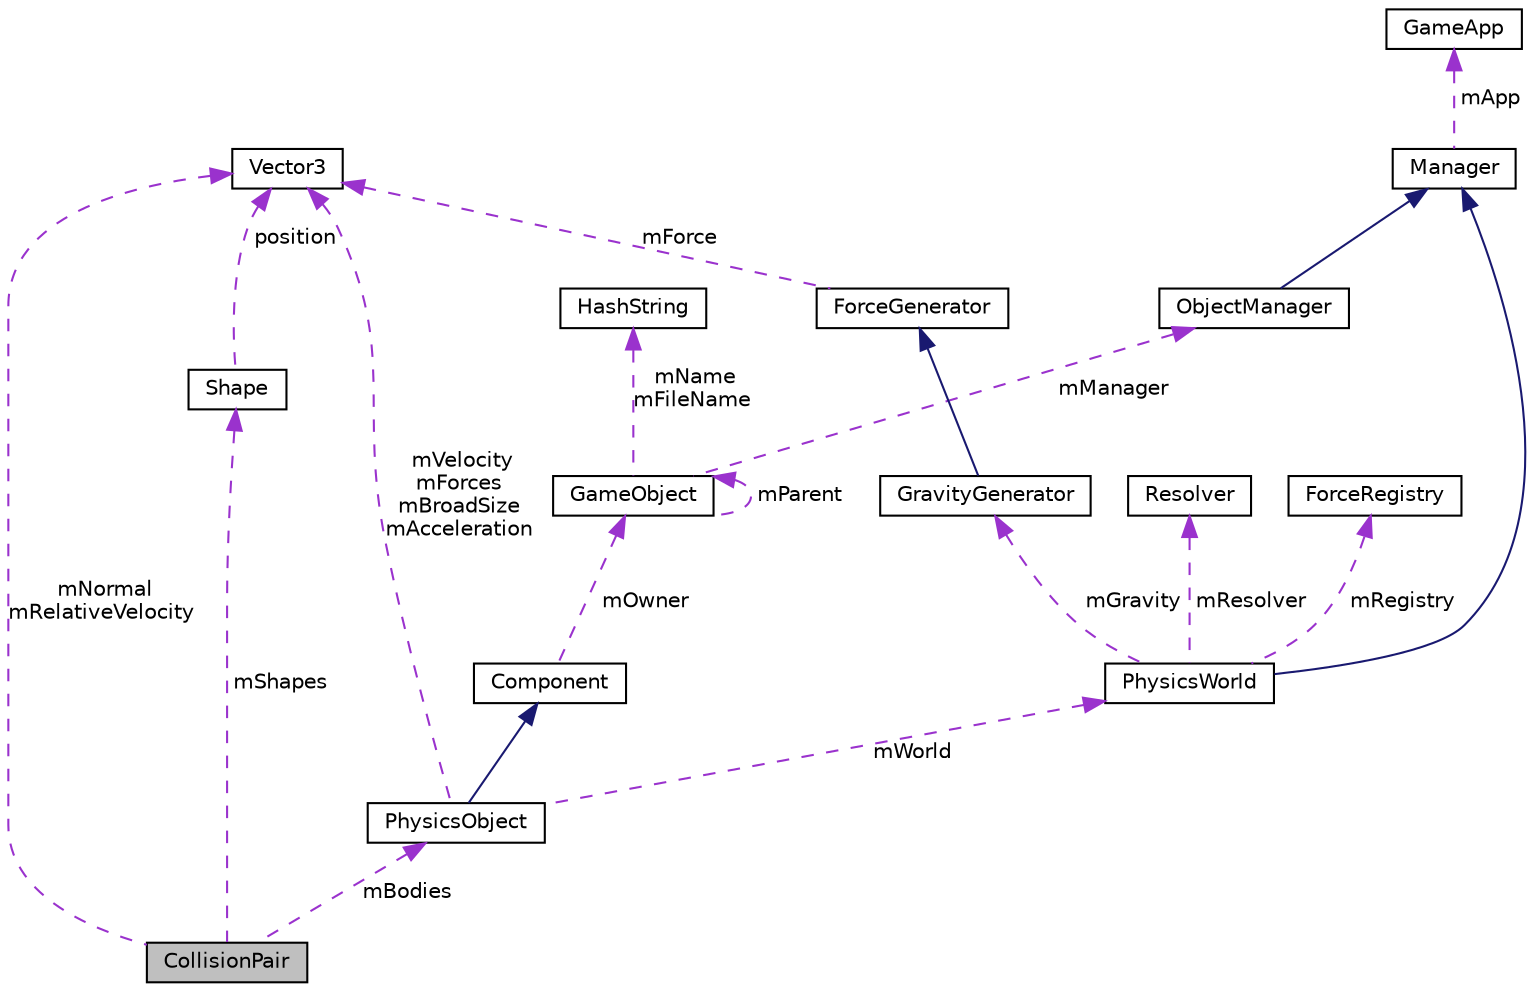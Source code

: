 digraph "CollisionPair"
{
  edge [fontname="Helvetica",fontsize="10",labelfontname="Helvetica",labelfontsize="10"];
  node [fontname="Helvetica",fontsize="10",shape=record];
  Node1 [label="CollisionPair",height=0.2,width=0.4,color="black", fillcolor="grey75", style="filled", fontcolor="black"];
  Node2 -> Node1 [dir="back",color="darkorchid3",fontsize="10",style="dashed",label=" mNormal\nmRelativeVelocity" ,fontname="Helvetica"];
  Node2 [label="Vector3",height=0.2,width=0.4,color="black", fillcolor="white", style="filled",URL="$structVector3.html"];
  Node3 -> Node1 [dir="back",color="darkorchid3",fontsize="10",style="dashed",label=" mShapes" ,fontname="Helvetica"];
  Node3 [label="Shape",height=0.2,width=0.4,color="black", fillcolor="white", style="filled",URL="$structShape.html"];
  Node2 -> Node3 [dir="back",color="darkorchid3",fontsize="10",style="dashed",label=" position" ,fontname="Helvetica"];
  Node4 -> Node1 [dir="back",color="darkorchid3",fontsize="10",style="dashed",label=" mBodies" ,fontname="Helvetica"];
  Node4 [label="PhysicsObject",height=0.2,width=0.4,color="black", fillcolor="white", style="filled",URL="$classPhysicsObject.html"];
  Node5 -> Node4 [dir="back",color="midnightblue",fontsize="10",style="solid",fontname="Helvetica"];
  Node5 [label="Component",height=0.2,width=0.4,color="black", fillcolor="white", style="filled",URL="$classComponent.html"];
  Node6 -> Node5 [dir="back",color="darkorchid3",fontsize="10",style="dashed",label=" mOwner" ,fontname="Helvetica"];
  Node6 [label="GameObject",height=0.2,width=0.4,color="black", fillcolor="white", style="filled",URL="$classGameObject.html"];
  Node6 -> Node6 [dir="back",color="darkorchid3",fontsize="10",style="dashed",label=" mParent" ,fontname="Helvetica"];
  Node7 -> Node6 [dir="back",color="darkorchid3",fontsize="10",style="dashed",label=" mManager" ,fontname="Helvetica"];
  Node7 [label="ObjectManager",height=0.2,width=0.4,color="black", fillcolor="white", style="filled",URL="$classObjectManager.html"];
  Node8 -> Node7 [dir="back",color="midnightblue",fontsize="10",style="solid",fontname="Helvetica"];
  Node8 [label="Manager",height=0.2,width=0.4,color="black", fillcolor="white", style="filled",URL="$classManager.html"];
  Node9 -> Node8 [dir="back",color="darkorchid3",fontsize="10",style="dashed",label=" mApp" ,fontname="Helvetica"];
  Node9 [label="GameApp",height=0.2,width=0.4,color="black", fillcolor="white", style="filled",URL="$classGameApp.html"];
  Node10 -> Node6 [dir="back",color="darkorchid3",fontsize="10",style="dashed",label=" mName\nmFileName" ,fontname="Helvetica"];
  Node10 [label="HashString",height=0.2,width=0.4,color="black", fillcolor="white", style="filled",URL="$classHashString.html"];
  Node11 -> Node4 [dir="back",color="darkorchid3",fontsize="10",style="dashed",label=" mWorld" ,fontname="Helvetica"];
  Node11 [label="PhysicsWorld",height=0.2,width=0.4,color="black", fillcolor="white", style="filled",URL="$classPhysicsWorld.html"];
  Node8 -> Node11 [dir="back",color="midnightblue",fontsize="10",style="solid",fontname="Helvetica"];
  Node12 -> Node11 [dir="back",color="darkorchid3",fontsize="10",style="dashed",label=" mRegistry" ,fontname="Helvetica"];
  Node12 [label="ForceRegistry",height=0.2,width=0.4,color="black", fillcolor="white", style="filled",URL="$classForceRegistry.html"];
  Node13 -> Node11 [dir="back",color="darkorchid3",fontsize="10",style="dashed",label=" mGravity" ,fontname="Helvetica"];
  Node13 [label="GravityGenerator",height=0.2,width=0.4,color="black", fillcolor="white", style="filled",URL="$classGravityGenerator.html"];
  Node14 -> Node13 [dir="back",color="midnightblue",fontsize="10",style="solid",fontname="Helvetica"];
  Node14 [label="ForceGenerator",height=0.2,width=0.4,color="black", fillcolor="white", style="filled",URL="$classForceGenerator.html"];
  Node2 -> Node14 [dir="back",color="darkorchid3",fontsize="10",style="dashed",label=" mForce" ,fontname="Helvetica"];
  Node15 -> Node11 [dir="back",color="darkorchid3",fontsize="10",style="dashed",label=" mResolver" ,fontname="Helvetica"];
  Node15 [label="Resolver",height=0.2,width=0.4,color="black", fillcolor="white", style="filled",URL="$classResolver.html"];
  Node2 -> Node4 [dir="back",color="darkorchid3",fontsize="10",style="dashed",label=" mVelocity\nmForces\nmBroadSize\nmAcceleration" ,fontname="Helvetica"];
}

